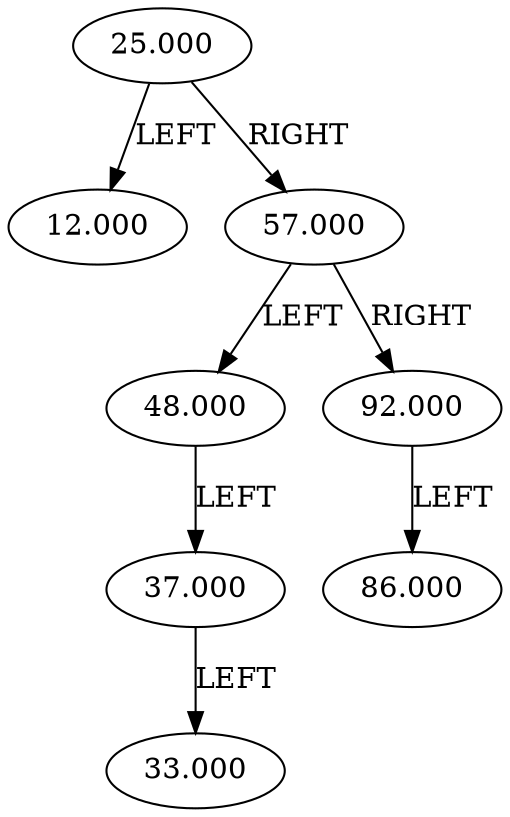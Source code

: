 digraph G {
25.000 -> 12.000 [label = "LEFT"];
25.000 -> 57.000 [label = "RIGHT"];
37.000 -> 33.000 [label = "LEFT"];
48.000 -> 37.000 [label = "LEFT"];
57.000 -> 48.000 [label = "LEFT"];
57.000 -> 92.000 [label = "RIGHT"];
92.000 -> 86.000 [label = "LEFT"];
}
